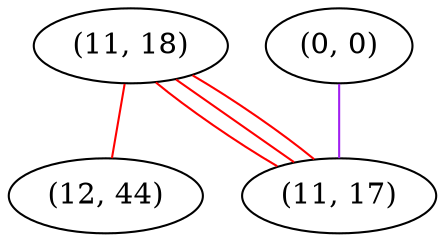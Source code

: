 graph "" {
"(11, 18)";
"(12, 44)";
"(0, 0)";
"(11, 17)";
"(11, 18)" -- "(12, 44)"  [color=red, key=0, weight=1];
"(11, 18)" -- "(11, 17)"  [color=red, key=0, weight=1];
"(11, 18)" -- "(11, 17)"  [color=red, key=1, weight=1];
"(11, 18)" -- "(11, 17)"  [color=red, key=2, weight=1];
"(0, 0)" -- "(11, 17)"  [color=purple, key=0, weight=4];
}
